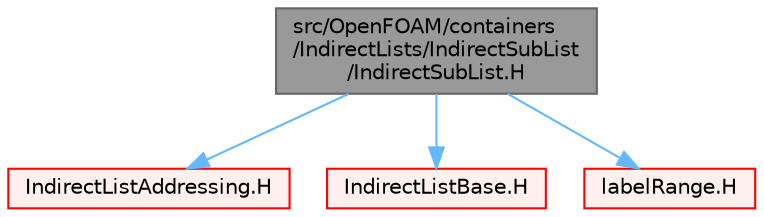 digraph "src/OpenFOAM/containers/IndirectLists/IndirectSubList/IndirectSubList.H"
{
 // LATEX_PDF_SIZE
  bgcolor="transparent";
  edge [fontname=Helvetica,fontsize=10,labelfontname=Helvetica,labelfontsize=10];
  node [fontname=Helvetica,fontsize=10,shape=box,height=0.2,width=0.4];
  Node1 [id="Node000001",label="src/OpenFOAM/containers\l/IndirectLists/IndirectSubList\l/IndirectSubList.H",height=0.2,width=0.4,color="gray40", fillcolor="grey60", style="filled", fontcolor="black",tooltip=" "];
  Node1 -> Node2 [id="edge1_Node000001_Node000002",color="steelblue1",style="solid",tooltip=" "];
  Node2 [id="Node000002",label="IndirectListAddressing.H",height=0.2,width=0.4,color="red", fillcolor="#FFF0F0", style="filled",URL="$IndirectListAddressing_8H.html",tooltip=" "];
  Node1 -> Node4 [id="edge2_Node000001_Node000004",color="steelblue1",style="solid",tooltip=" "];
  Node4 [id="Node000004",label="IndirectListBase.H",height=0.2,width=0.4,color="red", fillcolor="#FFF0F0", style="filled",URL="$IndirectListBase_8H.html",tooltip=" "];
  Node1 -> Node90 [id="edge3_Node000001_Node000090",color="steelblue1",style="solid",tooltip=" "];
  Node90 [id="Node000090",label="labelRange.H",height=0.2,width=0.4,color="red", fillcolor="#FFF0F0", style="filled",URL="$labelRange_8H.html",tooltip=" "];
}
